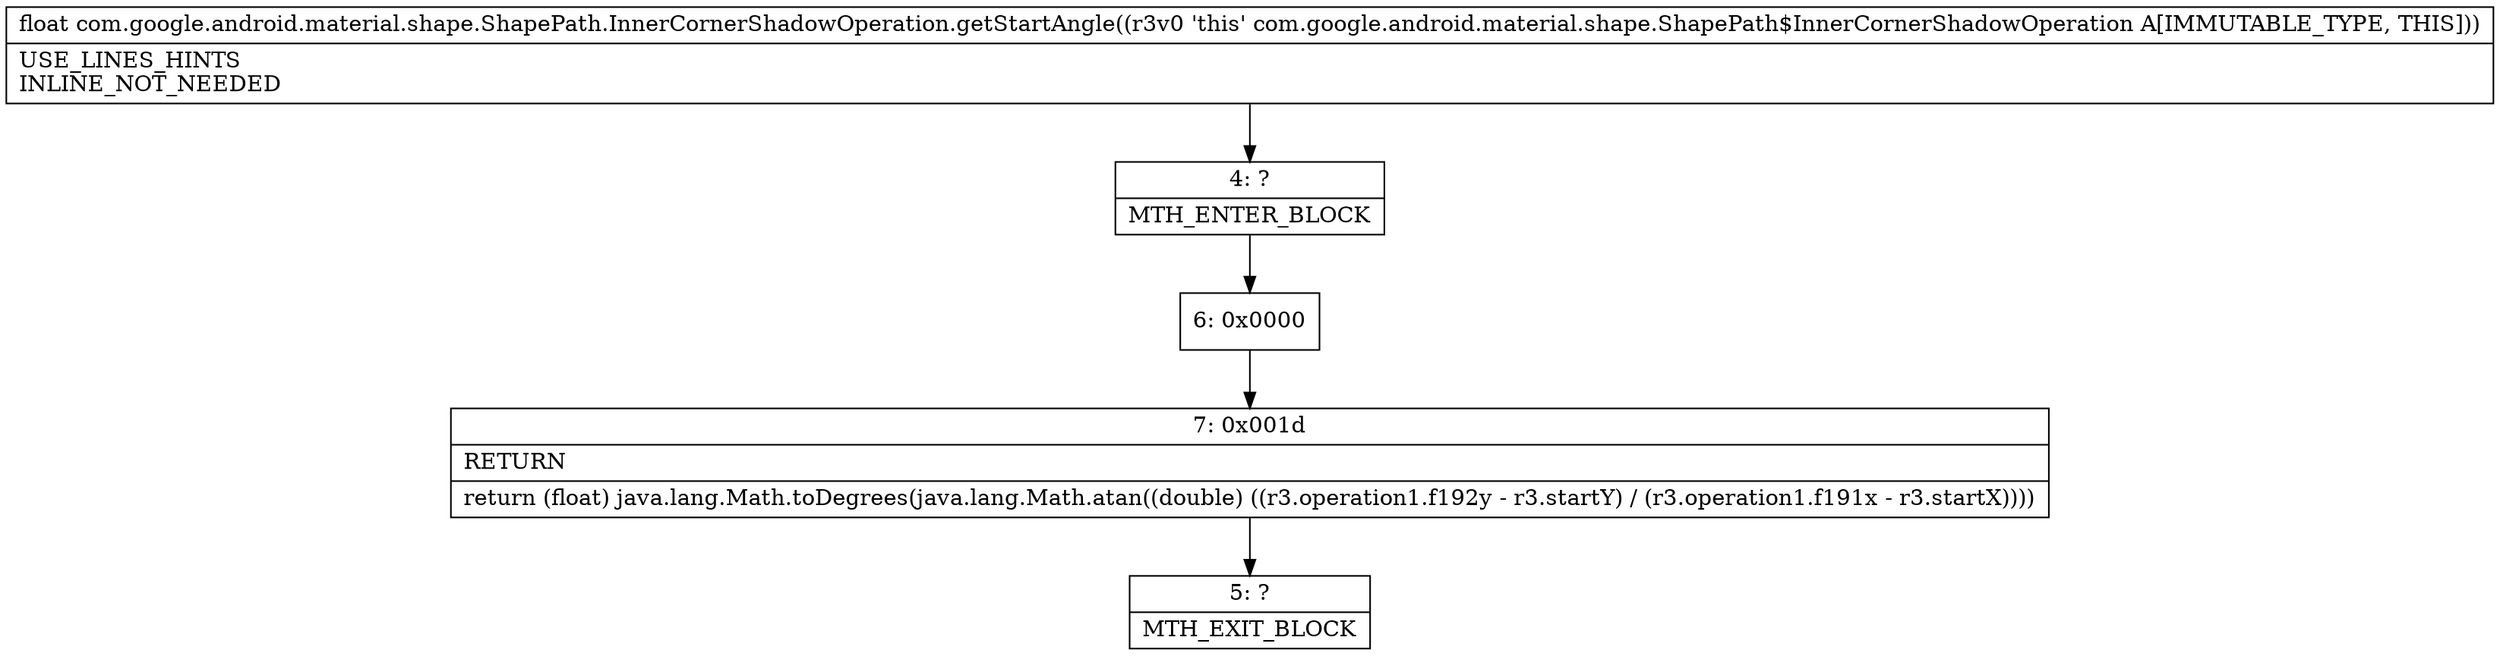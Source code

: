 digraph "CFG forcom.google.android.material.shape.ShapePath.InnerCornerShadowOperation.getStartAngle()F" {
Node_4 [shape=record,label="{4\:\ ?|MTH_ENTER_BLOCK\l}"];
Node_6 [shape=record,label="{6\:\ 0x0000}"];
Node_7 [shape=record,label="{7\:\ 0x001d|RETURN\l|return (float) java.lang.Math.toDegrees(java.lang.Math.atan((double) ((r3.operation1.f192y \- r3.startY) \/ (r3.operation1.f191x \- r3.startX))))\l}"];
Node_5 [shape=record,label="{5\:\ ?|MTH_EXIT_BLOCK\l}"];
MethodNode[shape=record,label="{float com.google.android.material.shape.ShapePath.InnerCornerShadowOperation.getStartAngle((r3v0 'this' com.google.android.material.shape.ShapePath$InnerCornerShadowOperation A[IMMUTABLE_TYPE, THIS]))  | USE_LINES_HINTS\lINLINE_NOT_NEEDED\l}"];
MethodNode -> Node_4;Node_4 -> Node_6;
Node_6 -> Node_7;
Node_7 -> Node_5;
}

